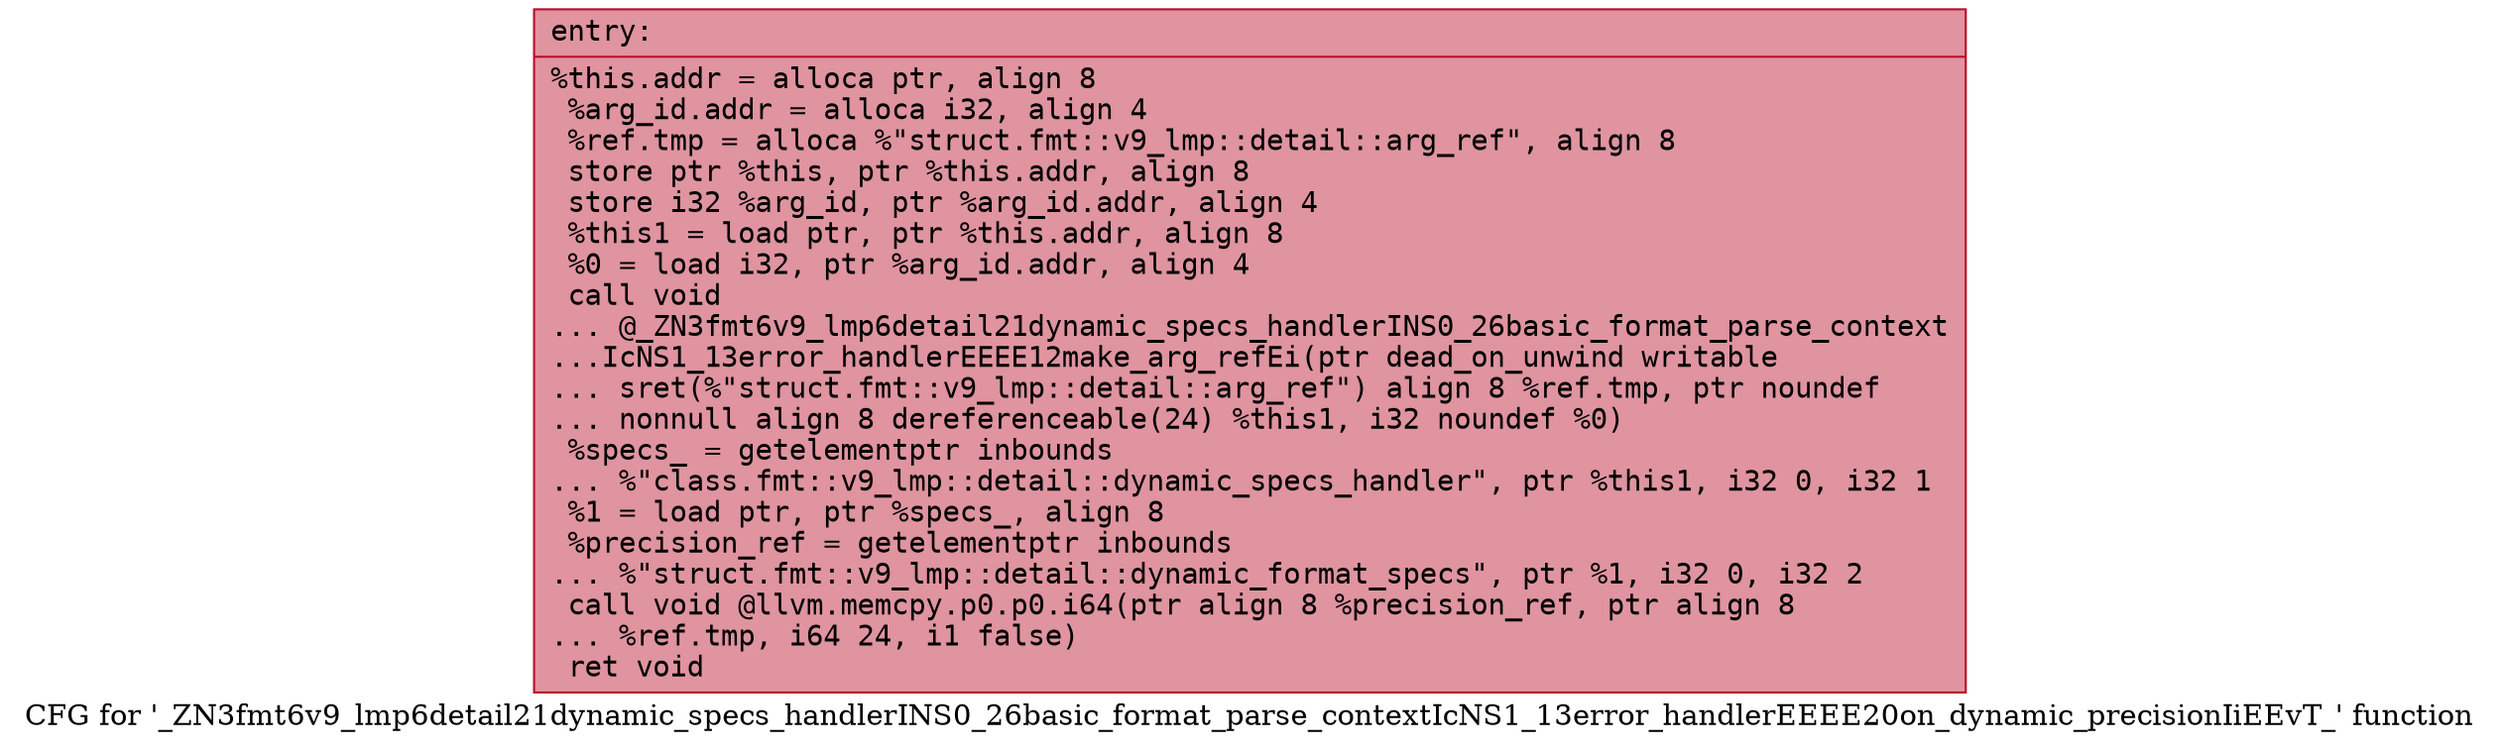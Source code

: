 digraph "CFG for '_ZN3fmt6v9_lmp6detail21dynamic_specs_handlerINS0_26basic_format_parse_contextIcNS1_13error_handlerEEEE20on_dynamic_precisionIiEEvT_' function" {
	label="CFG for '_ZN3fmt6v9_lmp6detail21dynamic_specs_handlerINS0_26basic_format_parse_contextIcNS1_13error_handlerEEEE20on_dynamic_precisionIiEEvT_' function";

	Node0x556bfeaea3c0 [shape=record,color="#b70d28ff", style=filled, fillcolor="#b70d2870" fontname="Courier",label="{entry:\l|  %this.addr = alloca ptr, align 8\l  %arg_id.addr = alloca i32, align 4\l  %ref.tmp = alloca %\"struct.fmt::v9_lmp::detail::arg_ref\", align 8\l  store ptr %this, ptr %this.addr, align 8\l  store i32 %arg_id, ptr %arg_id.addr, align 4\l  %this1 = load ptr, ptr %this.addr, align 8\l  %0 = load i32, ptr %arg_id.addr, align 4\l  call void\l... @_ZN3fmt6v9_lmp6detail21dynamic_specs_handlerINS0_26basic_format_parse_context\l...IcNS1_13error_handlerEEEE12make_arg_refEi(ptr dead_on_unwind writable\l... sret(%\"struct.fmt::v9_lmp::detail::arg_ref\") align 8 %ref.tmp, ptr noundef\l... nonnull align 8 dereferenceable(24) %this1, i32 noundef %0)\l  %specs_ = getelementptr inbounds\l... %\"class.fmt::v9_lmp::detail::dynamic_specs_handler\", ptr %this1, i32 0, i32 1\l  %1 = load ptr, ptr %specs_, align 8\l  %precision_ref = getelementptr inbounds\l... %\"struct.fmt::v9_lmp::detail::dynamic_format_specs\", ptr %1, i32 0, i32 2\l  call void @llvm.memcpy.p0.p0.i64(ptr align 8 %precision_ref, ptr align 8\l... %ref.tmp, i64 24, i1 false)\l  ret void\l}"];
}

